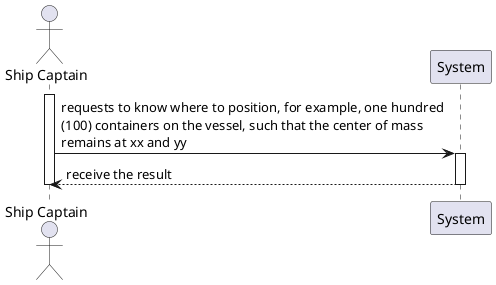 @startuml
'https://plantuml.com/sequence-diagram

actor "Ship Captain" as SC
participant "System" as SY

activate SC
SC -> SY : requests to know where to position, for example, one hundred\n(100) containers on the vessel, such that the center of mass\nremains at xx and yy
activate SY
SY --> SC : receive the result
deactivate SY
deactivate SC
@enduml